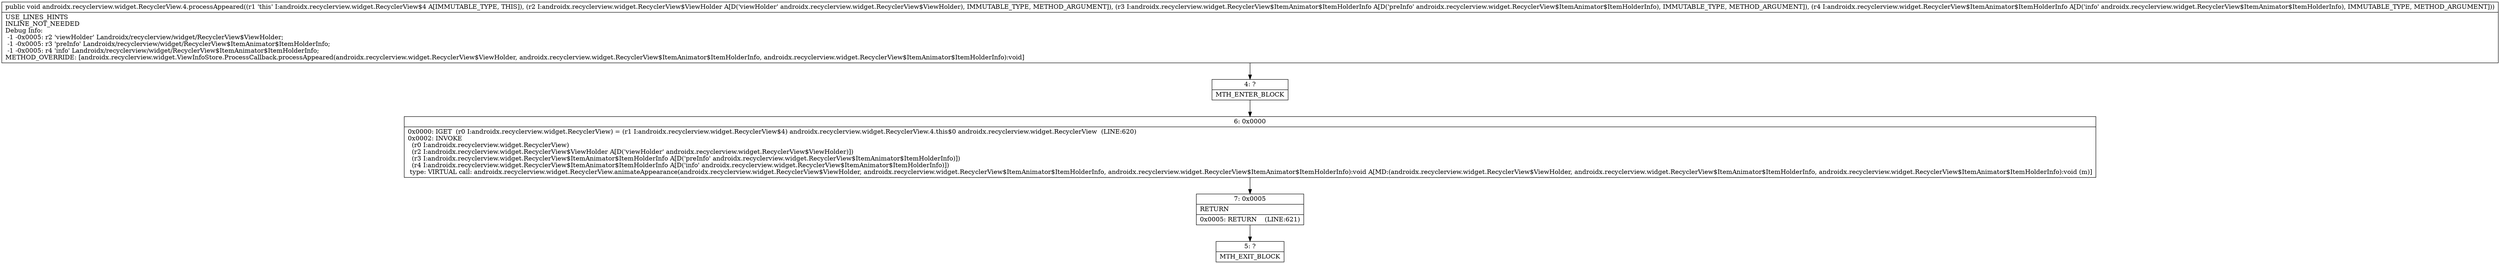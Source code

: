 digraph "CFG forandroidx.recyclerview.widget.RecyclerView.4.processAppeared(Landroidx\/recyclerview\/widget\/RecyclerView$ViewHolder;Landroidx\/recyclerview\/widget\/RecyclerView$ItemAnimator$ItemHolderInfo;Landroidx\/recyclerview\/widget\/RecyclerView$ItemAnimator$ItemHolderInfo;)V" {
Node_4 [shape=record,label="{4\:\ ?|MTH_ENTER_BLOCK\l}"];
Node_6 [shape=record,label="{6\:\ 0x0000|0x0000: IGET  (r0 I:androidx.recyclerview.widget.RecyclerView) = (r1 I:androidx.recyclerview.widget.RecyclerView$4) androidx.recyclerview.widget.RecyclerView.4.this$0 androidx.recyclerview.widget.RecyclerView  (LINE:620)\l0x0002: INVOKE  \l  (r0 I:androidx.recyclerview.widget.RecyclerView)\l  (r2 I:androidx.recyclerview.widget.RecyclerView$ViewHolder A[D('viewHolder' androidx.recyclerview.widget.RecyclerView$ViewHolder)])\l  (r3 I:androidx.recyclerview.widget.RecyclerView$ItemAnimator$ItemHolderInfo A[D('preInfo' androidx.recyclerview.widget.RecyclerView$ItemAnimator$ItemHolderInfo)])\l  (r4 I:androidx.recyclerview.widget.RecyclerView$ItemAnimator$ItemHolderInfo A[D('info' androidx.recyclerview.widget.RecyclerView$ItemAnimator$ItemHolderInfo)])\l type: VIRTUAL call: androidx.recyclerview.widget.RecyclerView.animateAppearance(androidx.recyclerview.widget.RecyclerView$ViewHolder, androidx.recyclerview.widget.RecyclerView$ItemAnimator$ItemHolderInfo, androidx.recyclerview.widget.RecyclerView$ItemAnimator$ItemHolderInfo):void A[MD:(androidx.recyclerview.widget.RecyclerView$ViewHolder, androidx.recyclerview.widget.RecyclerView$ItemAnimator$ItemHolderInfo, androidx.recyclerview.widget.RecyclerView$ItemAnimator$ItemHolderInfo):void (m)]\l}"];
Node_7 [shape=record,label="{7\:\ 0x0005|RETURN\l|0x0005: RETURN    (LINE:621)\l}"];
Node_5 [shape=record,label="{5\:\ ?|MTH_EXIT_BLOCK\l}"];
MethodNode[shape=record,label="{public void androidx.recyclerview.widget.RecyclerView.4.processAppeared((r1 'this' I:androidx.recyclerview.widget.RecyclerView$4 A[IMMUTABLE_TYPE, THIS]), (r2 I:androidx.recyclerview.widget.RecyclerView$ViewHolder A[D('viewHolder' androidx.recyclerview.widget.RecyclerView$ViewHolder), IMMUTABLE_TYPE, METHOD_ARGUMENT]), (r3 I:androidx.recyclerview.widget.RecyclerView$ItemAnimator$ItemHolderInfo A[D('preInfo' androidx.recyclerview.widget.RecyclerView$ItemAnimator$ItemHolderInfo), IMMUTABLE_TYPE, METHOD_ARGUMENT]), (r4 I:androidx.recyclerview.widget.RecyclerView$ItemAnimator$ItemHolderInfo A[D('info' androidx.recyclerview.widget.RecyclerView$ItemAnimator$ItemHolderInfo), IMMUTABLE_TYPE, METHOD_ARGUMENT]))  | USE_LINES_HINTS\lINLINE_NOT_NEEDED\lDebug Info:\l  \-1 \-0x0005: r2 'viewHolder' Landroidx\/recyclerview\/widget\/RecyclerView$ViewHolder;\l  \-1 \-0x0005: r3 'preInfo' Landroidx\/recyclerview\/widget\/RecyclerView$ItemAnimator$ItemHolderInfo;\l  \-1 \-0x0005: r4 'info' Landroidx\/recyclerview\/widget\/RecyclerView$ItemAnimator$ItemHolderInfo;\lMETHOD_OVERRIDE: [androidx.recyclerview.widget.ViewInfoStore.ProcessCallback.processAppeared(androidx.recyclerview.widget.RecyclerView$ViewHolder, androidx.recyclerview.widget.RecyclerView$ItemAnimator$ItemHolderInfo, androidx.recyclerview.widget.RecyclerView$ItemAnimator$ItemHolderInfo):void]\l}"];
MethodNode -> Node_4;Node_4 -> Node_6;
Node_6 -> Node_7;
Node_7 -> Node_5;
}

